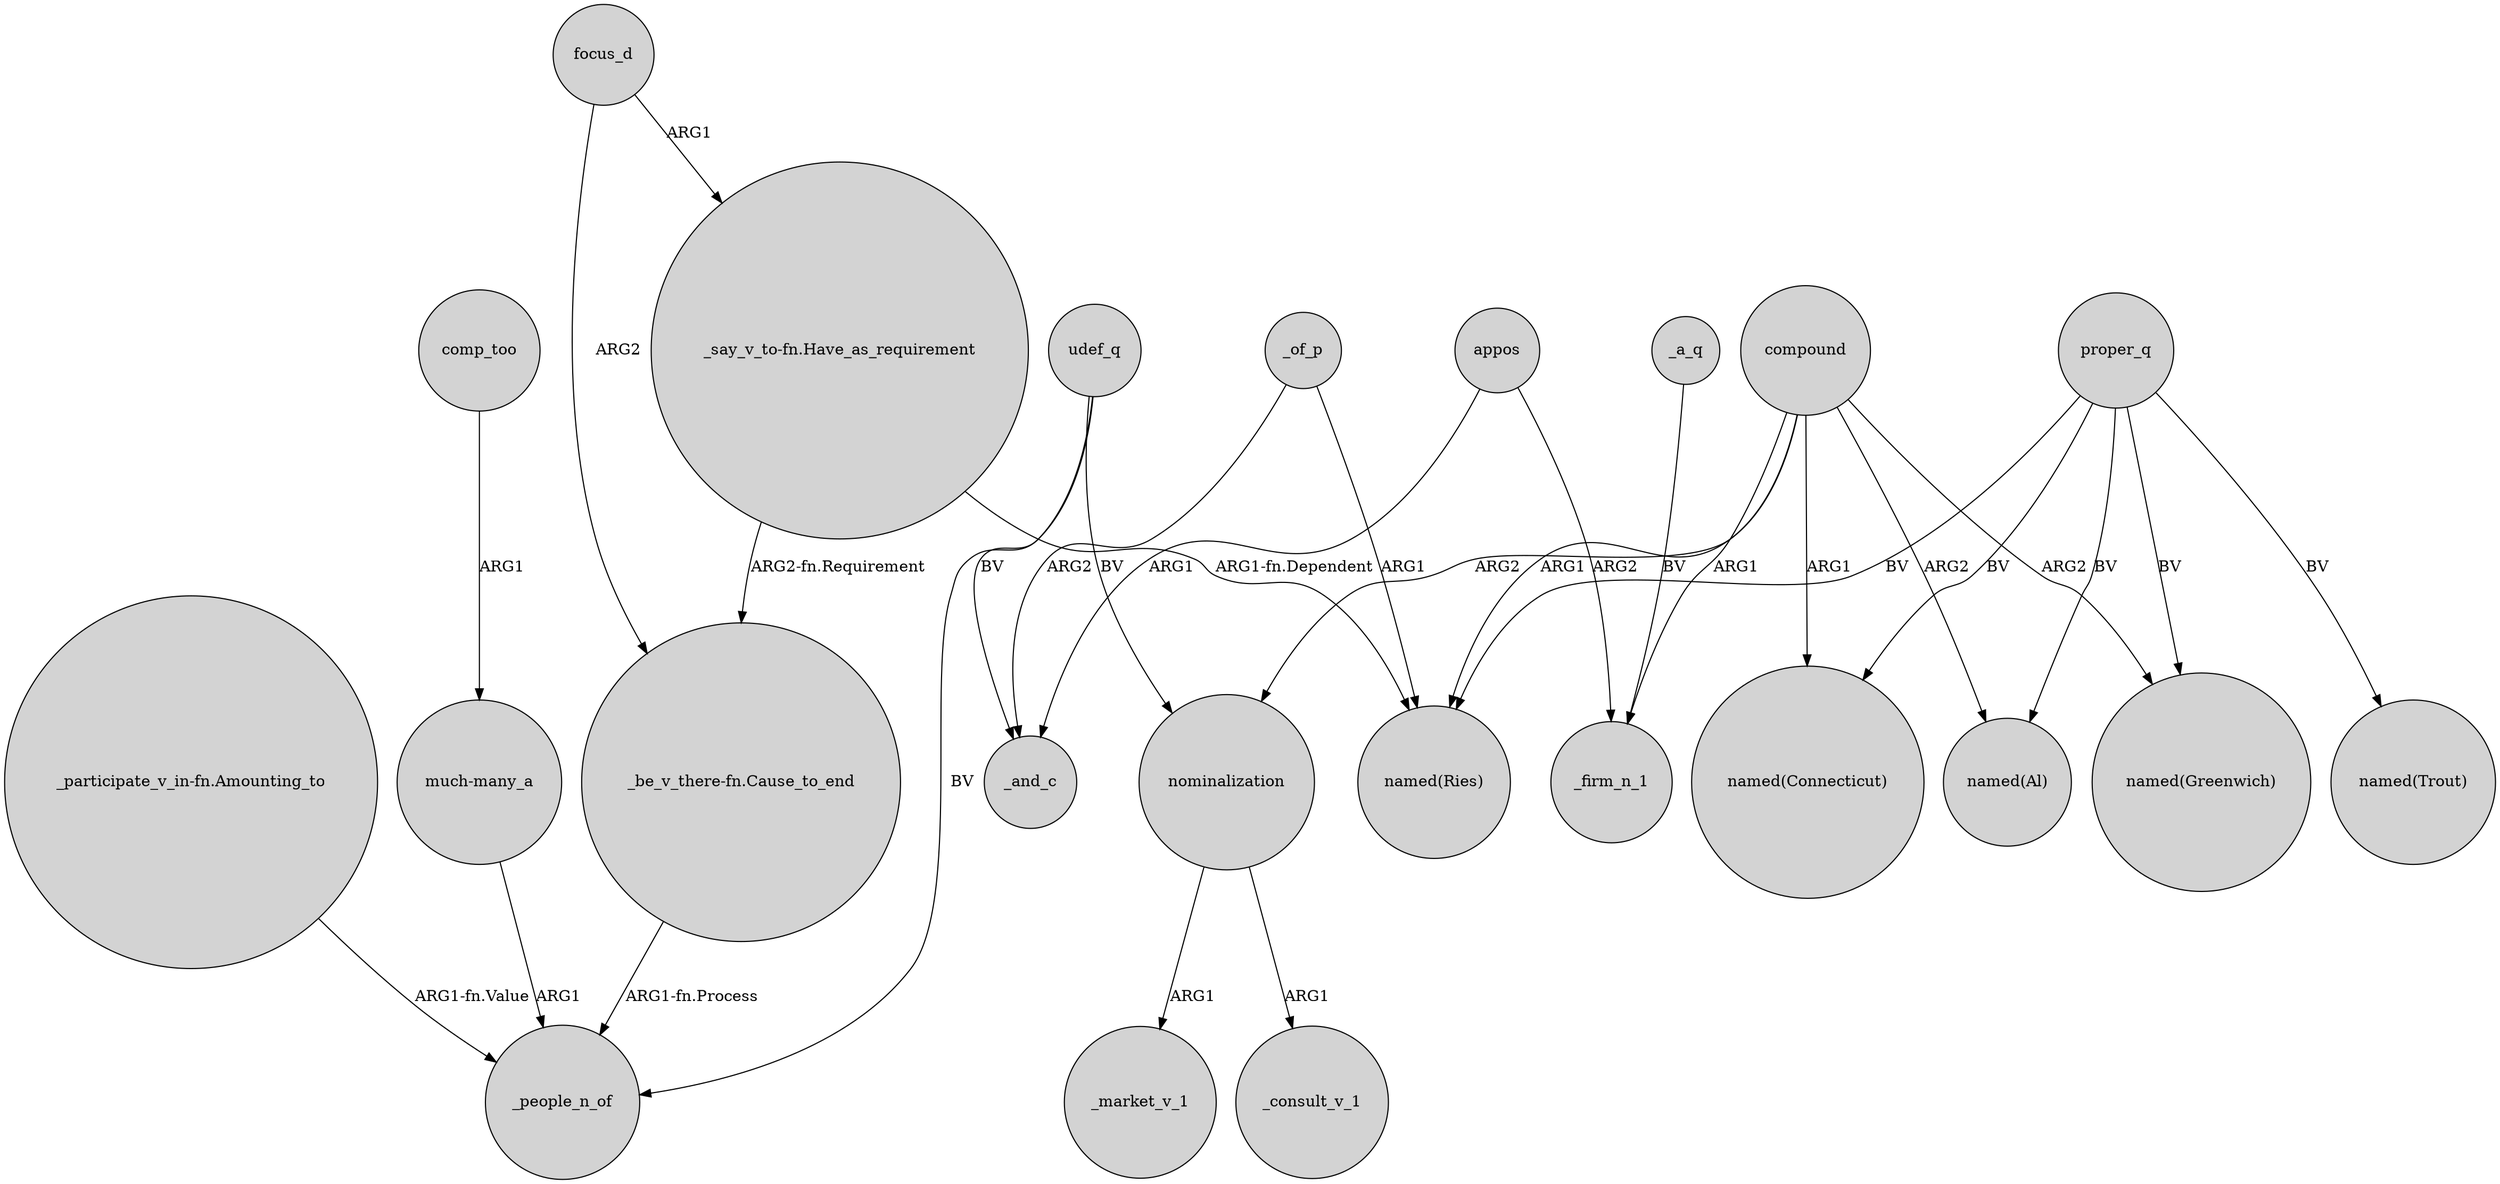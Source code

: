 digraph {
	node [shape=circle style=filled]
	udef_q -> _people_n_of [label=BV]
	_of_p -> _and_c [label=ARG2]
	nominalization -> _market_v_1 [label=ARG1]
	_of_p -> "named(Ries)" [label=ARG1]
	proper_q -> "named(Trout)" [label=BV]
	focus_d -> "_say_v_to-fn.Have_as_requirement" [label=ARG1]
	udef_q -> nominalization [label=BV]
	appos -> _firm_n_1 [label=ARG2]
	appos -> _and_c [label=ARG1]
	"_say_v_to-fn.Have_as_requirement" -> "_be_v_there-fn.Cause_to_end" [label="ARG2-fn.Requirement"]
	udef_q -> _and_c [label=BV]
	proper_q -> "named(Ries)" [label=BV]
	compound -> "named(Ries)" [label=ARG1]
	"_participate_v_in-fn.Amounting_to" -> _people_n_of [label="ARG1-fn.Value"]
	compound -> nominalization [label=ARG2]
	"much-many_a" -> _people_n_of [label=ARG1]
	nominalization -> _consult_v_1 [label=ARG1]
	proper_q -> "named(Greenwich)" [label=BV]
	focus_d -> "_be_v_there-fn.Cause_to_end" [label=ARG2]
	proper_q -> "named(Connecticut)" [label=BV]
	compound -> "named(Connecticut)" [label=ARG1]
	_a_q -> _firm_n_1 [label=BV]
	compound -> _firm_n_1 [label=ARG1]
	compound -> "named(Greenwich)" [label=ARG2]
	comp_too -> "much-many_a" [label=ARG1]
	"_say_v_to-fn.Have_as_requirement" -> "named(Ries)" [label="ARG1-fn.Dependent"]
	compound -> "named(Al)" [label=ARG2]
	proper_q -> "named(Al)" [label=BV]
	"_be_v_there-fn.Cause_to_end" -> _people_n_of [label="ARG1-fn.Process"]
}
